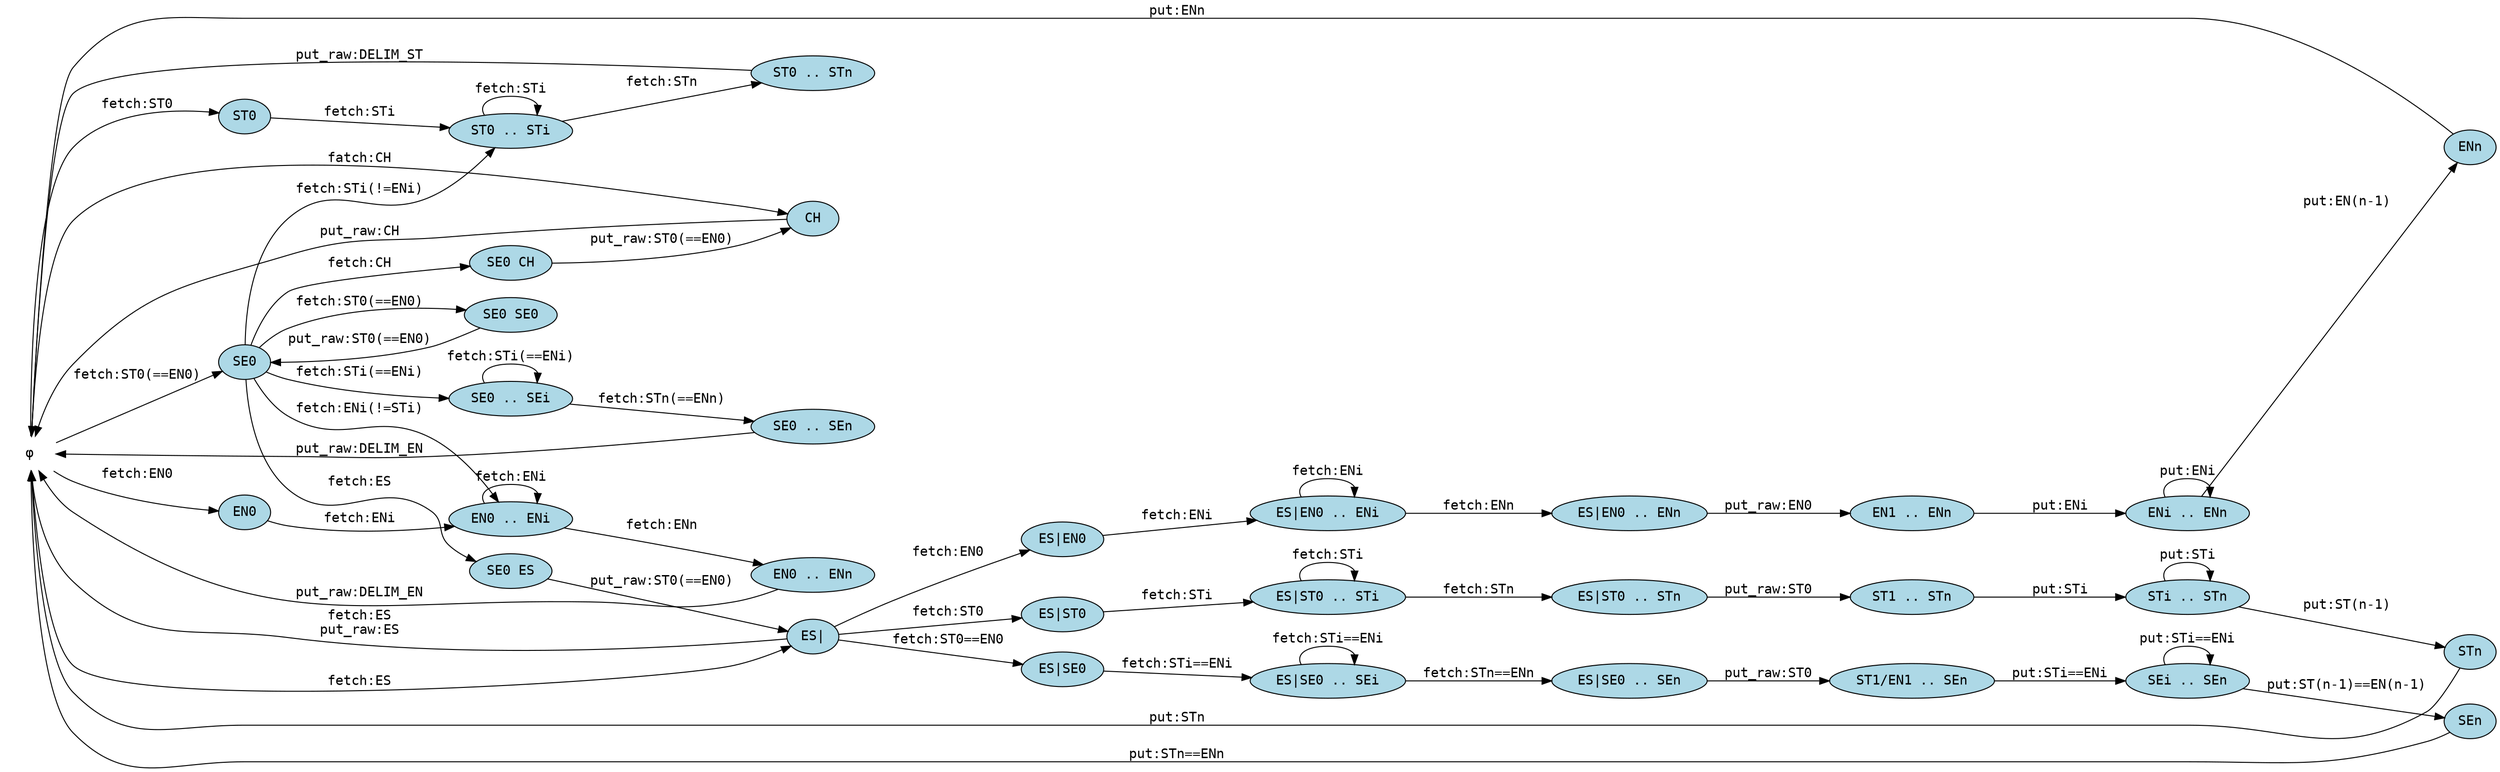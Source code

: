 digraph G {
    graph [ rankdir = "LR" ]
    node [ fontname = "Courier", shape = "oval", style = "filled", fillcolor = "lightblue" ]
    edge [ fontname = "Courier" ]
    φ [ shape = none, style = none ]
    
    φ -> "SE0" [ label = "fetch:ST0(==EN0)" ]
    φ -> "EN0" [ label = "fetch:EN0" ]
    φ -> "ST0" [ label = "fetch:ST0" ]
    φ -> "ES|" [ label = "fetch:ES" ]
    φ -> "CH" [ label = "fatch:CH" ]

    "SE0" -> "SE0 .. SEi" [ label = "fetch:STi(==ENi)" ]
    "SE0" -> "EN0 .. ENi" [ label = "fetch:ENi(!=STi)" ]
    "SE0" -> "ST0 .. STi" [ label = "fetch:STi(!=ENi)" ]
    "SE0" -> "SE0 SE0" [ label = "fetch:ST0(==EN0)" ]
    "SE0" -> "SE0 ES" [ label = "fetch:ES" ]
    "SE0" -> "SE0 CH" [ label = "fetch:CH" ]
    "SE0 SE0" -> "SE0" [ label = "put_raw:ST0(==EN0)" ]
    "SE0 ES" -> "ES|" [ label = "put_raw:ST0(==EN0)" ]
    "SE0 CH" -> "CH" [ label = "put_raw:ST0(==EN0)" ]


    "EN0" -> "EN0 .. ENi" [ label = "fetch:ENi" ]
    "EN0 .. ENi" -> "EN0 .. ENi" [ label = "fetch:ENi" ]
    "EN0 .. ENi" -> "EN0 .. ENn" [ label = "fetch:ENn" ]
    "EN0 .. ENn" -> φ [ label = "put_raw:DELIM_EN" ]

    "ST0" -> "ST0 .. STi" [ label = "fetch:STi" ]
    "ST0 .. STi" -> "ST0 .. STi" [ label = "fetch:STi" ]
    "ST0 .. STi" -> "ST0 .. STn" [ label = "fetch:STn" ]
    "ST0 .. STn" -> φ [ label = "put_raw:DELIM_ST" ]

    "SE0 .. SEi" -> "SE0 .. SEi" [ label = "fetch:STi(==ENi)" ]
    "SE0 .. SEi" -> "SE0 .. SEn" [ label = "fetch:STn(==ENn)" ]
    "SE0 .. SEn" -> φ [ label = "put_raw:DELIM_EN" ]


    "CH" -> φ [ label = "put_raw:CH" ]

    "ES|" -> φ [ label = "fetch:ES\nput_raw:ES" ]
    "ES|" -> "ES|EN0" [ label = "fetch:EN0" ]
    "ES|EN0" -> "ES|EN0 .. ENi" [ label = "fetch:ENi" ]
    "ES|EN0 .. ENi" -> "ES|EN0 .. ENi" [ label = "fetch:ENi" ]
    "ES|EN0 .. ENi" -> "ES|EN0 .. ENn" [ label = "fetch:ENn" ]
    "ES|EN0 .. ENn" -> "EN1 .. ENn" [ label = "put_raw:EN0" ]
    "EN1 .. ENn" -> "ENi .. ENn" [ label = "put:ENi" ]
    "ENi .. ENn" -> "ENi .. ENn" [ label = "put:ENi" ]
    "ENi .. ENn" -> "ENn" [ label = "put:EN(n-1)" ]
    "ENn" -> φ [ label = "put:ENn" ]

    "ES|" -> "ES|ST0" [ label = "fetch:ST0" ]
    "ES|ST0" -> "ES|ST0 .. STi" [ label = "fetch:STi" ]
    "ES|ST0 .. STi" -> "ES|ST0 .. STi" [ label = "fetch:STi" ]
    "ES|ST0 .. STi" -> "ES|ST0 .. STn" [ label = "fetch:STn" ]
    "ES|ST0 .. STn" -> "ST1 .. STn" [ label = "put_raw:ST0" ]
    "ST1 .. STn" -> "STi .. STn" [ label = "put:STi" ]
    "STi .. STn" -> "STi .. STn" [ label = "put:STi" ]
    "STi .. STn" -> "STn" [ label = "put:ST(n-1)" ]
    "STn" -> φ [ label = "put:STn" ]

    "ES|" -> "ES|SE0" [ label = "fetch:ST0==EN0" ]
    "ES|SE0" -> "ES|SE0 .. SEi" [ label = "fetch:STi==ENi" ]
    "ES|SE0 .. SEi" -> "ES|SE0 .. SEi" [ label = "fetch:STi==ENi" ]
    "ES|SE0 .. SEi" -> "ES|SE0 .. SEn" [ label = "fetch:STn==ENn" ]
    "ES|SE0 .. SEn" -> "ST1/EN1 .. SEn" [ label = "put_raw:ST0" ]
    "ST1/EN1 .. SEn" -> "SEi .. SEn" [ label = "put:STi==ENi" ]
    "SEi .. SEn" -> "SEi .. SEn" [ label = "put:STi==ENi" ]
    "SEi .. SEn" -> "SEn" [ label = "put:ST(n-1)==EN(n-1)" ]
    "SEn" -> φ [ label = "put:STn==ENn" ]
}